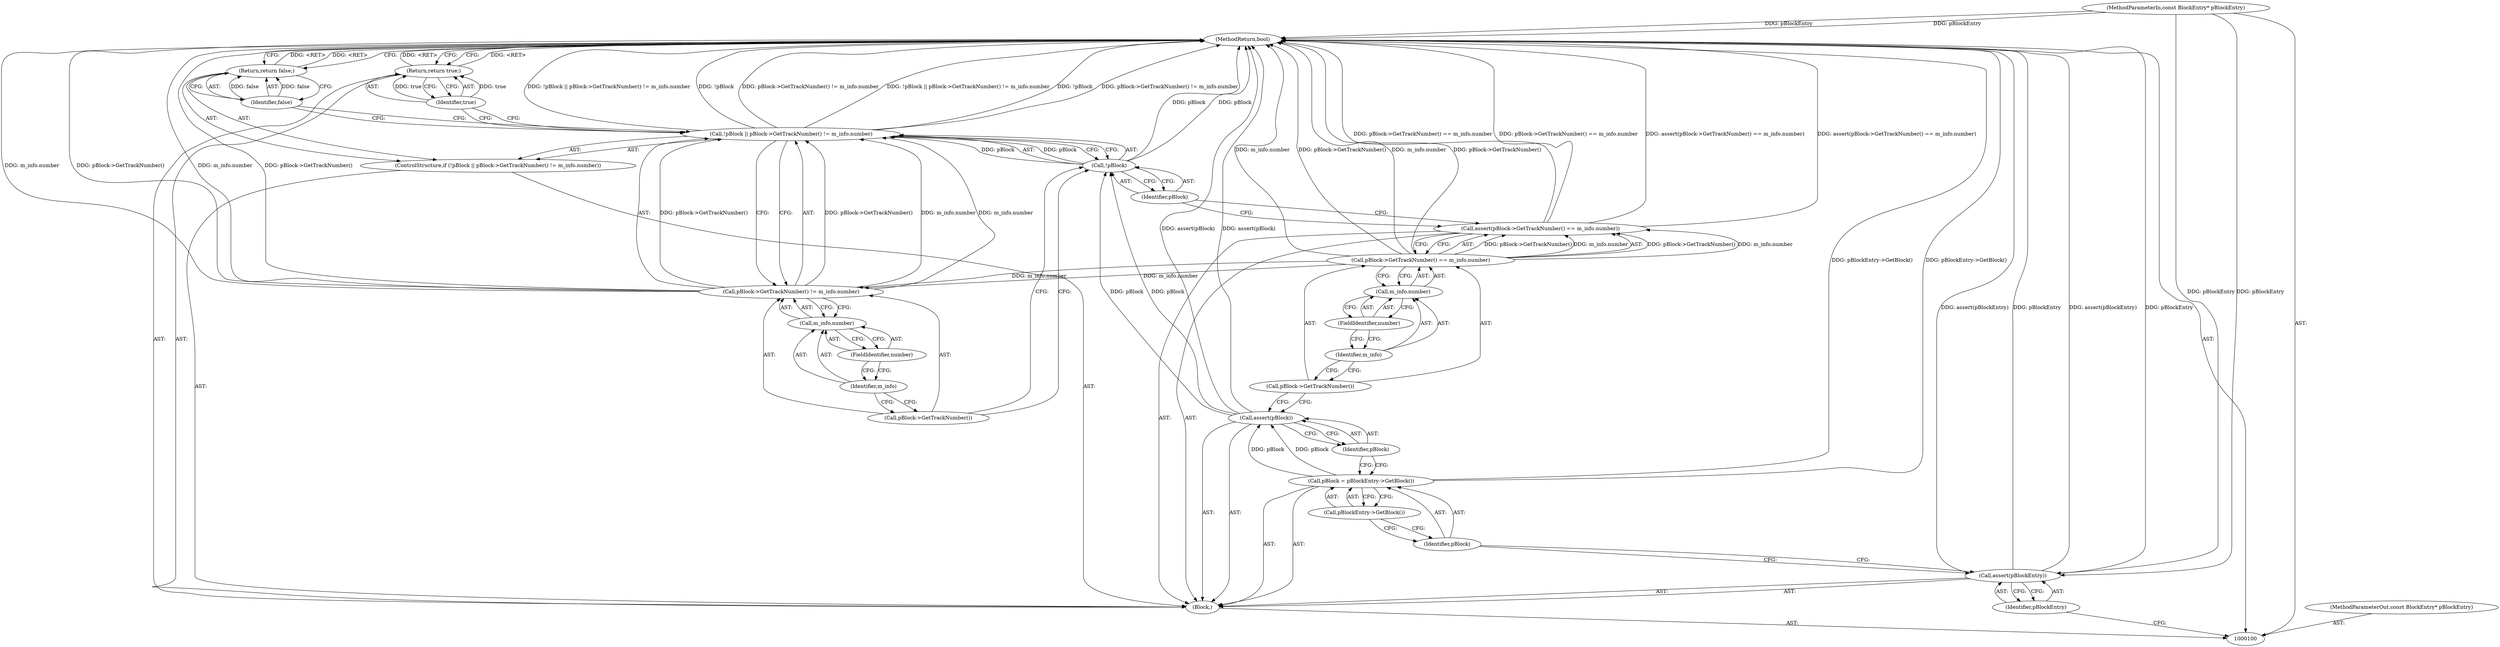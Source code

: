 digraph "1_Android_04839626ed859623901ebd3a5fd483982186b59d_213" {
"1000129" [label="(MethodReturn,bool)"];
"1000101" [label="(MethodParameterIn,const BlockEntry* pBlockEntry)"];
"1000174" [label="(MethodParameterOut,const BlockEntry* pBlockEntry)"];
"1000128" [label="(Identifier,true)"];
"1000127" [label="(Return,return true;)"];
"1000102" [label="(Block,)"];
"1000104" [label="(Identifier,pBlockEntry)"];
"1000103" [label="(Call,assert(pBlockEntry))"];
"1000105" [label="(Call,pBlock = pBlockEntry->GetBlock())"];
"1000106" [label="(Identifier,pBlock)"];
"1000107" [label="(Call,pBlockEntry->GetBlock())"];
"1000109" [label="(Identifier,pBlock)"];
"1000108" [label="(Call,assert(pBlock))"];
"1000111" [label="(Call,pBlock->GetTrackNumber() == m_info.number)"];
"1000112" [label="(Call,pBlock->GetTrackNumber())"];
"1000113" [label="(Call,m_info.number)"];
"1000114" [label="(Identifier,m_info)"];
"1000110" [label="(Call,assert(pBlock->GetTrackNumber() == m_info.number))"];
"1000115" [label="(FieldIdentifier,number)"];
"1000120" [label="(Call,pBlock->GetTrackNumber() != m_info.number)"];
"1000121" [label="(Call,pBlock->GetTrackNumber())"];
"1000116" [label="(ControlStructure,if (!pBlock || pBlock->GetTrackNumber() != m_info.number))"];
"1000122" [label="(Call,m_info.number)"];
"1000123" [label="(Identifier,m_info)"];
"1000124" [label="(FieldIdentifier,number)"];
"1000117" [label="(Call,!pBlock || pBlock->GetTrackNumber() != m_info.number)"];
"1000118" [label="(Call,!pBlock)"];
"1000119" [label="(Identifier,pBlock)"];
"1000126" [label="(Identifier,false)"];
"1000125" [label="(Return,return false;)"];
"1000129" -> "1000100"  [label="AST: "];
"1000129" -> "1000125"  [label="CFG: "];
"1000129" -> "1000127"  [label="CFG: "];
"1000127" -> "1000129"  [label="DDG: <RET>"];
"1000125" -> "1000129"  [label="DDG: <RET>"];
"1000117" -> "1000129"  [label="DDG: !pBlock || pBlock->GetTrackNumber() != m_info.number"];
"1000117" -> "1000129"  [label="DDG: !pBlock"];
"1000117" -> "1000129"  [label="DDG: pBlock->GetTrackNumber() != m_info.number"];
"1000108" -> "1000129"  [label="DDG: assert(pBlock)"];
"1000105" -> "1000129"  [label="DDG: pBlockEntry->GetBlock()"];
"1000103" -> "1000129"  [label="DDG: pBlockEntry"];
"1000103" -> "1000129"  [label="DDG: assert(pBlockEntry)"];
"1000120" -> "1000129"  [label="DDG: pBlock->GetTrackNumber()"];
"1000120" -> "1000129"  [label="DDG: m_info.number"];
"1000111" -> "1000129"  [label="DDG: pBlock->GetTrackNumber()"];
"1000111" -> "1000129"  [label="DDG: m_info.number"];
"1000118" -> "1000129"  [label="DDG: pBlock"];
"1000110" -> "1000129"  [label="DDG: pBlock->GetTrackNumber() == m_info.number"];
"1000110" -> "1000129"  [label="DDG: assert(pBlock->GetTrackNumber() == m_info.number)"];
"1000101" -> "1000129"  [label="DDG: pBlockEntry"];
"1000101" -> "1000100"  [label="AST: "];
"1000101" -> "1000129"  [label="DDG: pBlockEntry"];
"1000101" -> "1000103"  [label="DDG: pBlockEntry"];
"1000174" -> "1000100"  [label="AST: "];
"1000128" -> "1000127"  [label="AST: "];
"1000128" -> "1000117"  [label="CFG: "];
"1000127" -> "1000128"  [label="CFG: "];
"1000128" -> "1000127"  [label="DDG: true"];
"1000127" -> "1000102"  [label="AST: "];
"1000127" -> "1000128"  [label="CFG: "];
"1000128" -> "1000127"  [label="AST: "];
"1000129" -> "1000127"  [label="CFG: "];
"1000127" -> "1000129"  [label="DDG: <RET>"];
"1000128" -> "1000127"  [label="DDG: true"];
"1000102" -> "1000100"  [label="AST: "];
"1000103" -> "1000102"  [label="AST: "];
"1000105" -> "1000102"  [label="AST: "];
"1000108" -> "1000102"  [label="AST: "];
"1000110" -> "1000102"  [label="AST: "];
"1000116" -> "1000102"  [label="AST: "];
"1000127" -> "1000102"  [label="AST: "];
"1000104" -> "1000103"  [label="AST: "];
"1000104" -> "1000100"  [label="CFG: "];
"1000103" -> "1000104"  [label="CFG: "];
"1000103" -> "1000102"  [label="AST: "];
"1000103" -> "1000104"  [label="CFG: "];
"1000104" -> "1000103"  [label="AST: "];
"1000106" -> "1000103"  [label="CFG: "];
"1000103" -> "1000129"  [label="DDG: pBlockEntry"];
"1000103" -> "1000129"  [label="DDG: assert(pBlockEntry)"];
"1000101" -> "1000103"  [label="DDG: pBlockEntry"];
"1000105" -> "1000102"  [label="AST: "];
"1000105" -> "1000107"  [label="CFG: "];
"1000106" -> "1000105"  [label="AST: "];
"1000107" -> "1000105"  [label="AST: "];
"1000109" -> "1000105"  [label="CFG: "];
"1000105" -> "1000129"  [label="DDG: pBlockEntry->GetBlock()"];
"1000105" -> "1000108"  [label="DDG: pBlock"];
"1000106" -> "1000105"  [label="AST: "];
"1000106" -> "1000103"  [label="CFG: "];
"1000107" -> "1000106"  [label="CFG: "];
"1000107" -> "1000105"  [label="AST: "];
"1000107" -> "1000106"  [label="CFG: "];
"1000105" -> "1000107"  [label="CFG: "];
"1000109" -> "1000108"  [label="AST: "];
"1000109" -> "1000105"  [label="CFG: "];
"1000108" -> "1000109"  [label="CFG: "];
"1000108" -> "1000102"  [label="AST: "];
"1000108" -> "1000109"  [label="CFG: "];
"1000109" -> "1000108"  [label="AST: "];
"1000112" -> "1000108"  [label="CFG: "];
"1000108" -> "1000129"  [label="DDG: assert(pBlock)"];
"1000105" -> "1000108"  [label="DDG: pBlock"];
"1000108" -> "1000118"  [label="DDG: pBlock"];
"1000111" -> "1000110"  [label="AST: "];
"1000111" -> "1000113"  [label="CFG: "];
"1000112" -> "1000111"  [label="AST: "];
"1000113" -> "1000111"  [label="AST: "];
"1000110" -> "1000111"  [label="CFG: "];
"1000111" -> "1000129"  [label="DDG: pBlock->GetTrackNumber()"];
"1000111" -> "1000129"  [label="DDG: m_info.number"];
"1000111" -> "1000110"  [label="DDG: pBlock->GetTrackNumber()"];
"1000111" -> "1000110"  [label="DDG: m_info.number"];
"1000111" -> "1000120"  [label="DDG: m_info.number"];
"1000112" -> "1000111"  [label="AST: "];
"1000112" -> "1000108"  [label="CFG: "];
"1000114" -> "1000112"  [label="CFG: "];
"1000113" -> "1000111"  [label="AST: "];
"1000113" -> "1000115"  [label="CFG: "];
"1000114" -> "1000113"  [label="AST: "];
"1000115" -> "1000113"  [label="AST: "];
"1000111" -> "1000113"  [label="CFG: "];
"1000114" -> "1000113"  [label="AST: "];
"1000114" -> "1000112"  [label="CFG: "];
"1000115" -> "1000114"  [label="CFG: "];
"1000110" -> "1000102"  [label="AST: "];
"1000110" -> "1000111"  [label="CFG: "];
"1000111" -> "1000110"  [label="AST: "];
"1000119" -> "1000110"  [label="CFG: "];
"1000110" -> "1000129"  [label="DDG: pBlock->GetTrackNumber() == m_info.number"];
"1000110" -> "1000129"  [label="DDG: assert(pBlock->GetTrackNumber() == m_info.number)"];
"1000111" -> "1000110"  [label="DDG: pBlock->GetTrackNumber()"];
"1000111" -> "1000110"  [label="DDG: m_info.number"];
"1000115" -> "1000113"  [label="AST: "];
"1000115" -> "1000114"  [label="CFG: "];
"1000113" -> "1000115"  [label="CFG: "];
"1000120" -> "1000117"  [label="AST: "];
"1000120" -> "1000122"  [label="CFG: "];
"1000121" -> "1000120"  [label="AST: "];
"1000122" -> "1000120"  [label="AST: "];
"1000117" -> "1000120"  [label="CFG: "];
"1000120" -> "1000129"  [label="DDG: pBlock->GetTrackNumber()"];
"1000120" -> "1000129"  [label="DDG: m_info.number"];
"1000120" -> "1000117"  [label="DDG: pBlock->GetTrackNumber()"];
"1000120" -> "1000117"  [label="DDG: m_info.number"];
"1000111" -> "1000120"  [label="DDG: m_info.number"];
"1000121" -> "1000120"  [label="AST: "];
"1000121" -> "1000118"  [label="CFG: "];
"1000123" -> "1000121"  [label="CFG: "];
"1000116" -> "1000102"  [label="AST: "];
"1000117" -> "1000116"  [label="AST: "];
"1000125" -> "1000116"  [label="AST: "];
"1000122" -> "1000120"  [label="AST: "];
"1000122" -> "1000124"  [label="CFG: "];
"1000123" -> "1000122"  [label="AST: "];
"1000124" -> "1000122"  [label="AST: "];
"1000120" -> "1000122"  [label="CFG: "];
"1000123" -> "1000122"  [label="AST: "];
"1000123" -> "1000121"  [label="CFG: "];
"1000124" -> "1000123"  [label="CFG: "];
"1000124" -> "1000122"  [label="AST: "];
"1000124" -> "1000123"  [label="CFG: "];
"1000122" -> "1000124"  [label="CFG: "];
"1000117" -> "1000116"  [label="AST: "];
"1000117" -> "1000118"  [label="CFG: "];
"1000117" -> "1000120"  [label="CFG: "];
"1000118" -> "1000117"  [label="AST: "];
"1000120" -> "1000117"  [label="AST: "];
"1000126" -> "1000117"  [label="CFG: "];
"1000128" -> "1000117"  [label="CFG: "];
"1000117" -> "1000129"  [label="DDG: !pBlock || pBlock->GetTrackNumber() != m_info.number"];
"1000117" -> "1000129"  [label="DDG: !pBlock"];
"1000117" -> "1000129"  [label="DDG: pBlock->GetTrackNumber() != m_info.number"];
"1000118" -> "1000117"  [label="DDG: pBlock"];
"1000120" -> "1000117"  [label="DDG: pBlock->GetTrackNumber()"];
"1000120" -> "1000117"  [label="DDG: m_info.number"];
"1000118" -> "1000117"  [label="AST: "];
"1000118" -> "1000119"  [label="CFG: "];
"1000119" -> "1000118"  [label="AST: "];
"1000121" -> "1000118"  [label="CFG: "];
"1000117" -> "1000118"  [label="CFG: "];
"1000118" -> "1000129"  [label="DDG: pBlock"];
"1000118" -> "1000117"  [label="DDG: pBlock"];
"1000108" -> "1000118"  [label="DDG: pBlock"];
"1000119" -> "1000118"  [label="AST: "];
"1000119" -> "1000110"  [label="CFG: "];
"1000118" -> "1000119"  [label="CFG: "];
"1000126" -> "1000125"  [label="AST: "];
"1000126" -> "1000117"  [label="CFG: "];
"1000125" -> "1000126"  [label="CFG: "];
"1000126" -> "1000125"  [label="DDG: false"];
"1000125" -> "1000116"  [label="AST: "];
"1000125" -> "1000126"  [label="CFG: "];
"1000126" -> "1000125"  [label="AST: "];
"1000129" -> "1000125"  [label="CFG: "];
"1000125" -> "1000129"  [label="DDG: <RET>"];
"1000126" -> "1000125"  [label="DDG: false"];
}
